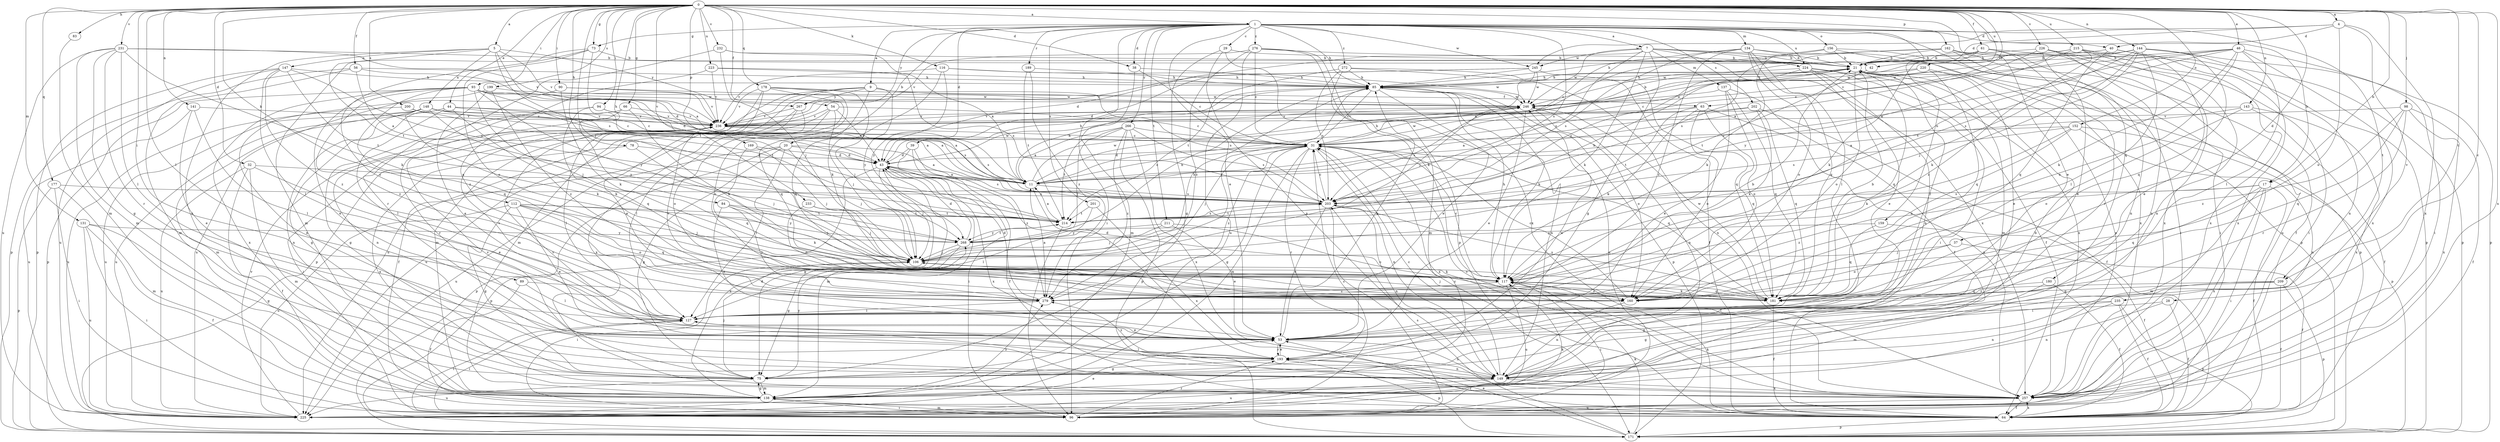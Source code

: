strict digraph  {
0;
1;
4;
5;
7;
9;
11;
17;
20;
21;
28;
29;
31;
32;
37;
38;
39;
40;
42;
43;
44;
46;
53;
54;
56;
61;
63;
64;
66;
73;
75;
78;
83;
84;
85;
89;
90;
93;
94;
96;
98;
106;
112;
116;
117;
127;
131;
134;
137;
138;
141;
143;
144;
147;
148;
149;
152;
156;
159;
160;
162;
169;
171;
177;
178;
180;
181;
189;
193;
199;
200;
201;
202;
203;
209;
211;
214;
215;
220;
223;
224;
225;
226;
231;
232;
233;
235;
236;
245;
246;
257;
266;
267;
268;
272;
276;
279;
0 -> 1  [label=a];
0 -> 4  [label=a];
0 -> 5  [label=a];
0 -> 17  [label=b];
0 -> 28  [label=c];
0 -> 32  [label=d];
0 -> 37  [label=d];
0 -> 38  [label=d];
0 -> 44  [label=e];
0 -> 46  [label=e];
0 -> 53  [label=e];
0 -> 54  [label=f];
0 -> 56  [label=f];
0 -> 61  [label=f];
0 -> 63  [label=f];
0 -> 66  [label=g];
0 -> 73  [label=g];
0 -> 78  [label=h];
0 -> 83  [label=h];
0 -> 84  [label=h];
0 -> 89  [label=i];
0 -> 90  [label=i];
0 -> 93  [label=i];
0 -> 94  [label=i];
0 -> 98  [label=j];
0 -> 106  [label=j];
0 -> 112  [label=k];
0 -> 116  [label=k];
0 -> 127  [label=l];
0 -> 131  [label=m];
0 -> 141  [label=n];
0 -> 143  [label=n];
0 -> 144  [label=n];
0 -> 152  [label=o];
0 -> 162  [label=p];
0 -> 169  [label=p];
0 -> 177  [label=q];
0 -> 178  [label=q];
0 -> 199  [label=s];
0 -> 200  [label=s];
0 -> 209  [label=t];
0 -> 215  [label=u];
0 -> 220  [label=u];
0 -> 223  [label=u];
0 -> 226  [label=v];
0 -> 231  [label=v];
0 -> 232  [label=v];
0 -> 233  [label=v];
0 -> 257  [label=x];
1 -> 7  [label=a];
1 -> 9  [label=a];
1 -> 17  [label=b];
1 -> 20  [label=b];
1 -> 29  [label=c];
1 -> 38  [label=d];
1 -> 39  [label=d];
1 -> 40  [label=d];
1 -> 53  [label=e];
1 -> 73  [label=g];
1 -> 85  [label=h];
1 -> 96  [label=i];
1 -> 134  [label=m];
1 -> 156  [label=o];
1 -> 159  [label=o];
1 -> 180  [label=q];
1 -> 189  [label=r];
1 -> 201  [label=s];
1 -> 202  [label=s];
1 -> 203  [label=s];
1 -> 209  [label=t];
1 -> 211  [label=t];
1 -> 224  [label=u];
1 -> 245  [label=w];
1 -> 266  [label=y];
1 -> 267  [label=y];
1 -> 272  [label=z];
1 -> 276  [label=z];
4 -> 40  [label=d];
4 -> 42  [label=d];
4 -> 160  [label=o];
4 -> 235  [label=v];
4 -> 245  [label=w];
4 -> 257  [label=x];
5 -> 11  [label=a];
5 -> 147  [label=n];
5 -> 148  [label=n];
5 -> 149  [label=n];
5 -> 203  [label=s];
5 -> 214  [label=t];
5 -> 236  [label=v];
5 -> 267  [label=y];
7 -> 21  [label=b];
7 -> 42  [label=d];
7 -> 43  [label=d];
7 -> 75  [label=g];
7 -> 117  [label=k];
7 -> 137  [label=m];
7 -> 203  [label=s];
7 -> 224  [label=u];
7 -> 245  [label=w];
7 -> 246  [label=w];
7 -> 257  [label=x];
9 -> 63  [label=f];
9 -> 138  [label=m];
9 -> 171  [label=p];
9 -> 181  [label=q];
9 -> 203  [label=s];
9 -> 225  [label=u];
9 -> 267  [label=y];
9 -> 268  [label=y];
11 -> 21  [label=b];
11 -> 31  [label=c];
11 -> 85  [label=h];
11 -> 193  [label=r];
11 -> 203  [label=s];
11 -> 246  [label=w];
17 -> 64  [label=f];
17 -> 96  [label=i];
17 -> 138  [label=m];
17 -> 181  [label=q];
17 -> 203  [label=s];
17 -> 257  [label=x];
17 -> 279  [label=z];
20 -> 11  [label=a];
20 -> 43  [label=d];
20 -> 75  [label=g];
20 -> 106  [label=j];
20 -> 127  [label=l];
20 -> 171  [label=p];
20 -> 225  [label=u];
21 -> 85  [label=h];
21 -> 127  [label=l];
21 -> 138  [label=m];
21 -> 160  [label=o];
21 -> 171  [label=p];
21 -> 181  [label=q];
21 -> 257  [label=x];
28 -> 64  [label=f];
28 -> 127  [label=l];
28 -> 149  [label=n];
29 -> 21  [label=b];
29 -> 75  [label=g];
29 -> 117  [label=k];
29 -> 149  [label=n];
31 -> 43  [label=d];
31 -> 75  [label=g];
31 -> 106  [label=j];
31 -> 138  [label=m];
31 -> 149  [label=n];
31 -> 181  [label=q];
31 -> 193  [label=r];
31 -> 246  [label=w];
31 -> 257  [label=x];
31 -> 279  [label=z];
32 -> 11  [label=a];
32 -> 53  [label=e];
32 -> 64  [label=f];
32 -> 138  [label=m];
32 -> 225  [label=u];
37 -> 64  [label=f];
37 -> 106  [label=j];
37 -> 160  [label=o];
38 -> 31  [label=c];
38 -> 85  [label=h];
38 -> 138  [label=m];
39 -> 43  [label=d];
39 -> 64  [label=f];
39 -> 96  [label=i];
39 -> 279  [label=z];
40 -> 21  [label=b];
40 -> 53  [label=e];
40 -> 181  [label=q];
40 -> 257  [label=x];
42 -> 214  [label=t];
43 -> 11  [label=a];
43 -> 75  [label=g];
43 -> 85  [label=h];
43 -> 106  [label=j];
43 -> 138  [label=m];
43 -> 171  [label=p];
43 -> 203  [label=s];
43 -> 246  [label=w];
43 -> 257  [label=x];
44 -> 11  [label=a];
44 -> 31  [label=c];
44 -> 75  [label=g];
44 -> 117  [label=k];
44 -> 127  [label=l];
44 -> 225  [label=u];
44 -> 236  [label=v];
46 -> 11  [label=a];
46 -> 21  [label=b];
46 -> 96  [label=i];
46 -> 117  [label=k];
46 -> 127  [label=l];
46 -> 160  [label=o];
46 -> 203  [label=s];
46 -> 236  [label=v];
46 -> 257  [label=x];
53 -> 85  [label=h];
53 -> 149  [label=n];
53 -> 193  [label=r];
54 -> 31  [label=c];
54 -> 43  [label=d];
54 -> 64  [label=f];
54 -> 106  [label=j];
54 -> 160  [label=o];
54 -> 236  [label=v];
56 -> 11  [label=a];
56 -> 43  [label=d];
56 -> 85  [label=h];
56 -> 138  [label=m];
56 -> 171  [label=p];
61 -> 21  [label=b];
61 -> 117  [label=k];
61 -> 149  [label=n];
61 -> 193  [label=r];
61 -> 225  [label=u];
61 -> 246  [label=w];
63 -> 117  [label=k];
63 -> 160  [label=o];
63 -> 181  [label=q];
63 -> 214  [label=t];
63 -> 236  [label=v];
63 -> 257  [label=x];
64 -> 31  [label=c];
64 -> 117  [label=k];
64 -> 171  [label=p];
64 -> 193  [label=r];
64 -> 257  [label=x];
66 -> 117  [label=k];
66 -> 149  [label=n];
66 -> 193  [label=r];
66 -> 236  [label=v];
73 -> 21  [label=b];
73 -> 138  [label=m];
73 -> 160  [label=o];
73 -> 214  [label=t];
73 -> 279  [label=z];
75 -> 106  [label=j];
75 -> 138  [label=m];
75 -> 225  [label=u];
75 -> 236  [label=v];
75 -> 268  [label=y];
78 -> 43  [label=d];
78 -> 106  [label=j];
78 -> 257  [label=x];
83 -> 138  [label=m];
84 -> 53  [label=e];
84 -> 106  [label=j];
84 -> 117  [label=k];
84 -> 214  [label=t];
84 -> 279  [label=z];
85 -> 21  [label=b];
85 -> 31  [label=c];
85 -> 53  [label=e];
85 -> 106  [label=j];
85 -> 117  [label=k];
85 -> 149  [label=n];
85 -> 171  [label=p];
85 -> 225  [label=u];
85 -> 246  [label=w];
89 -> 64  [label=f];
89 -> 127  [label=l];
89 -> 279  [label=z];
90 -> 117  [label=k];
90 -> 149  [label=n];
90 -> 236  [label=v];
90 -> 246  [label=w];
93 -> 11  [label=a];
93 -> 43  [label=d];
93 -> 53  [label=e];
93 -> 106  [label=j];
93 -> 171  [label=p];
93 -> 181  [label=q];
93 -> 214  [label=t];
93 -> 246  [label=w];
93 -> 257  [label=x];
93 -> 268  [label=y];
93 -> 279  [label=z];
94 -> 75  [label=g];
94 -> 181  [label=q];
94 -> 203  [label=s];
94 -> 236  [label=v];
96 -> 31  [label=c];
96 -> 127  [label=l];
96 -> 138  [label=m];
96 -> 193  [label=r];
98 -> 64  [label=f];
98 -> 181  [label=q];
98 -> 193  [label=r];
98 -> 236  [label=v];
98 -> 257  [label=x];
98 -> 279  [label=z];
106 -> 85  [label=h];
106 -> 96  [label=i];
106 -> 117  [label=k];
112 -> 53  [label=e];
112 -> 75  [label=g];
112 -> 106  [label=j];
112 -> 160  [label=o];
112 -> 181  [label=q];
112 -> 214  [label=t];
112 -> 225  [label=u];
112 -> 268  [label=y];
116 -> 85  [label=h];
116 -> 117  [label=k];
116 -> 236  [label=v];
116 -> 246  [label=w];
116 -> 268  [label=y];
117 -> 31  [label=c];
117 -> 85  [label=h];
117 -> 96  [label=i];
117 -> 160  [label=o];
117 -> 181  [label=q];
117 -> 225  [label=u];
117 -> 279  [label=z];
127 -> 53  [label=e];
127 -> 96  [label=i];
127 -> 236  [label=v];
131 -> 64  [label=f];
131 -> 75  [label=g];
131 -> 96  [label=i];
131 -> 225  [label=u];
131 -> 268  [label=y];
134 -> 21  [label=b];
134 -> 31  [label=c];
134 -> 127  [label=l];
134 -> 160  [label=o];
134 -> 171  [label=p];
134 -> 181  [label=q];
134 -> 203  [label=s];
134 -> 279  [label=z];
137 -> 53  [label=e];
137 -> 64  [label=f];
137 -> 160  [label=o];
137 -> 181  [label=q];
137 -> 246  [label=w];
138 -> 21  [label=b];
138 -> 43  [label=d];
138 -> 75  [label=g];
138 -> 96  [label=i];
138 -> 279  [label=z];
141 -> 53  [label=e];
141 -> 127  [label=l];
141 -> 225  [label=u];
141 -> 236  [label=v];
143 -> 11  [label=a];
143 -> 64  [label=f];
143 -> 160  [label=o];
143 -> 236  [label=v];
143 -> 257  [label=x];
144 -> 21  [label=b];
144 -> 31  [label=c];
144 -> 106  [label=j];
144 -> 117  [label=k];
144 -> 127  [label=l];
144 -> 149  [label=n];
144 -> 171  [label=p];
144 -> 181  [label=q];
144 -> 214  [label=t];
144 -> 246  [label=w];
147 -> 85  [label=h];
147 -> 127  [label=l];
147 -> 171  [label=p];
147 -> 203  [label=s];
147 -> 214  [label=t];
147 -> 225  [label=u];
147 -> 279  [label=z];
148 -> 11  [label=a];
148 -> 31  [label=c];
148 -> 117  [label=k];
148 -> 138  [label=m];
148 -> 149  [label=n];
148 -> 225  [label=u];
148 -> 236  [label=v];
148 -> 268  [label=y];
149 -> 31  [label=c];
149 -> 127  [label=l];
149 -> 225  [label=u];
149 -> 236  [label=v];
149 -> 257  [label=x];
152 -> 31  [label=c];
152 -> 117  [label=k];
152 -> 149  [label=n];
152 -> 160  [label=o];
152 -> 171  [label=p];
152 -> 203  [label=s];
156 -> 21  [label=b];
156 -> 85  [label=h];
156 -> 96  [label=i];
156 -> 117  [label=k];
156 -> 257  [label=x];
159 -> 64  [label=f];
159 -> 181  [label=q];
159 -> 268  [label=y];
160 -> 31  [label=c];
160 -> 149  [label=n];
160 -> 236  [label=v];
162 -> 11  [label=a];
162 -> 21  [label=b];
162 -> 64  [label=f];
162 -> 96  [label=i];
162 -> 171  [label=p];
162 -> 203  [label=s];
169 -> 43  [label=d];
169 -> 106  [label=j];
169 -> 181  [label=q];
171 -> 53  [label=e];
171 -> 117  [label=k];
171 -> 203  [label=s];
177 -> 96  [label=i];
177 -> 138  [label=m];
177 -> 171  [label=p];
177 -> 203  [label=s];
178 -> 53  [label=e];
178 -> 106  [label=j];
178 -> 138  [label=m];
178 -> 160  [label=o];
178 -> 181  [label=q];
178 -> 236  [label=v];
178 -> 246  [label=w];
180 -> 64  [label=f];
180 -> 138  [label=m];
180 -> 181  [label=q];
181 -> 21  [label=b];
181 -> 43  [label=d];
181 -> 64  [label=f];
181 -> 106  [label=j];
181 -> 117  [label=k];
181 -> 203  [label=s];
181 -> 246  [label=w];
189 -> 85  [label=h];
189 -> 214  [label=t];
189 -> 279  [label=z];
193 -> 53  [label=e];
193 -> 75  [label=g];
193 -> 149  [label=n];
193 -> 171  [label=p];
193 -> 246  [label=w];
193 -> 279  [label=z];
199 -> 53  [label=e];
199 -> 225  [label=u];
199 -> 246  [label=w];
199 -> 279  [label=z];
200 -> 11  [label=a];
200 -> 225  [label=u];
200 -> 236  [label=v];
201 -> 127  [label=l];
201 -> 214  [label=t];
201 -> 257  [label=x];
202 -> 11  [label=a];
202 -> 64  [label=f];
202 -> 117  [label=k];
202 -> 181  [label=q];
202 -> 236  [label=v];
203 -> 31  [label=c];
203 -> 53  [label=e];
203 -> 96  [label=i];
203 -> 149  [label=n];
203 -> 214  [label=t];
209 -> 64  [label=f];
209 -> 75  [label=g];
209 -> 171  [label=p];
209 -> 181  [label=q];
209 -> 279  [label=z];
211 -> 53  [label=e];
211 -> 106  [label=j];
211 -> 160  [label=o];
211 -> 268  [label=y];
214 -> 11  [label=a];
214 -> 21  [label=b];
214 -> 96  [label=i];
214 -> 203  [label=s];
214 -> 268  [label=y];
215 -> 21  [label=b];
215 -> 149  [label=n];
215 -> 171  [label=p];
215 -> 246  [label=w];
215 -> 257  [label=x];
215 -> 268  [label=y];
215 -> 279  [label=z];
220 -> 31  [label=c];
220 -> 53  [label=e];
220 -> 85  [label=h];
220 -> 181  [label=q];
223 -> 85  [label=h];
223 -> 203  [label=s];
223 -> 236  [label=v];
223 -> 279  [label=z];
224 -> 53  [label=e];
224 -> 64  [label=f];
224 -> 85  [label=h];
224 -> 96  [label=i];
224 -> 149  [label=n];
224 -> 203  [label=s];
224 -> 257  [label=x];
225 -> 53  [label=e];
225 -> 117  [label=k];
225 -> 236  [label=v];
226 -> 11  [label=a];
226 -> 21  [label=b];
226 -> 53  [label=e];
226 -> 96  [label=i];
226 -> 149  [label=n];
226 -> 257  [label=x];
231 -> 21  [label=b];
231 -> 75  [label=g];
231 -> 117  [label=k];
231 -> 127  [label=l];
231 -> 138  [label=m];
231 -> 193  [label=r];
231 -> 225  [label=u];
231 -> 236  [label=v];
232 -> 11  [label=a];
232 -> 21  [label=b];
232 -> 106  [label=j];
232 -> 193  [label=r];
233 -> 106  [label=j];
233 -> 160  [label=o];
233 -> 214  [label=t];
235 -> 64  [label=f];
235 -> 75  [label=g];
235 -> 127  [label=l];
235 -> 149  [label=n];
235 -> 171  [label=p];
236 -> 31  [label=c];
236 -> 96  [label=i];
236 -> 127  [label=l];
236 -> 203  [label=s];
245 -> 43  [label=d];
245 -> 64  [label=f];
245 -> 85  [label=h];
245 -> 106  [label=j];
245 -> 236  [label=v];
245 -> 246  [label=w];
246 -> 21  [label=b];
246 -> 53  [label=e];
246 -> 149  [label=n];
246 -> 160  [label=o];
246 -> 203  [label=s];
246 -> 236  [label=v];
257 -> 31  [label=c];
257 -> 64  [label=f];
257 -> 225  [label=u];
266 -> 11  [label=a];
266 -> 31  [label=c];
266 -> 106  [label=j];
266 -> 171  [label=p];
266 -> 203  [label=s];
266 -> 214  [label=t];
266 -> 257  [label=x];
266 -> 279  [label=z];
267 -> 127  [label=l];
267 -> 225  [label=u];
267 -> 236  [label=v];
267 -> 257  [label=x];
268 -> 43  [label=d];
268 -> 75  [label=g];
268 -> 85  [label=h];
268 -> 106  [label=j];
268 -> 214  [label=t];
272 -> 85  [label=h];
272 -> 138  [label=m];
272 -> 181  [label=q];
272 -> 203  [label=s];
272 -> 214  [label=t];
272 -> 257  [label=x];
276 -> 21  [label=b];
276 -> 31  [label=c];
276 -> 171  [label=p];
276 -> 225  [label=u];
276 -> 236  [label=v];
276 -> 257  [label=x];
276 -> 279  [label=z];
279 -> 11  [label=a];
279 -> 21  [label=b];
279 -> 43  [label=d];
279 -> 127  [label=l];
}
